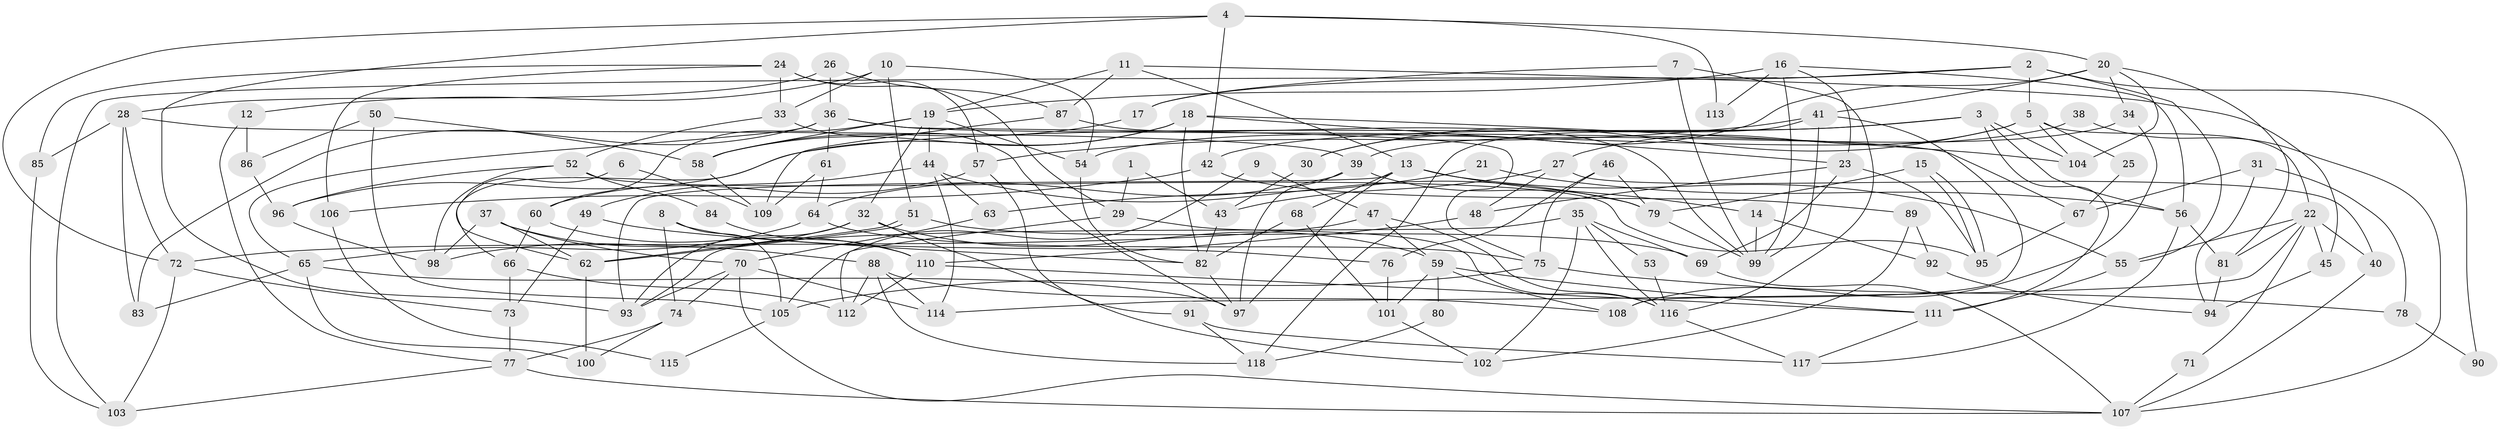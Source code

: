 // coarse degree distribution, {2: 0.0958904109589041, 7: 0.1643835616438356, 5: 0.2054794520547945, 4: 0.1917808219178082, 3: 0.136986301369863, 6: 0.1232876712328767, 9: 0.0684931506849315, 8: 0.0136986301369863}
// Generated by graph-tools (version 1.1) at 2025/42/03/06/25 10:42:00]
// undirected, 118 vertices, 236 edges
graph export_dot {
graph [start="1"]
  node [color=gray90,style=filled];
  1;
  2;
  3;
  4;
  5;
  6;
  7;
  8;
  9;
  10;
  11;
  12;
  13;
  14;
  15;
  16;
  17;
  18;
  19;
  20;
  21;
  22;
  23;
  24;
  25;
  26;
  27;
  28;
  29;
  30;
  31;
  32;
  33;
  34;
  35;
  36;
  37;
  38;
  39;
  40;
  41;
  42;
  43;
  44;
  45;
  46;
  47;
  48;
  49;
  50;
  51;
  52;
  53;
  54;
  55;
  56;
  57;
  58;
  59;
  60;
  61;
  62;
  63;
  64;
  65;
  66;
  67;
  68;
  69;
  70;
  71;
  72;
  73;
  74;
  75;
  76;
  77;
  78;
  79;
  80;
  81;
  82;
  83;
  84;
  85;
  86;
  87;
  88;
  89;
  90;
  91;
  92;
  93;
  94;
  95;
  96;
  97;
  98;
  99;
  100;
  101;
  102;
  103;
  104;
  105;
  106;
  107;
  108;
  109;
  110;
  111;
  112;
  113;
  114;
  115;
  116;
  117;
  118;
  1 -- 29;
  1 -- 43;
  2 -- 55;
  2 -- 103;
  2 -- 5;
  2 -- 17;
  2 -- 90;
  3 -- 42;
  3 -- 104;
  3 -- 56;
  3 -- 96;
  3 -- 111;
  4 -- 93;
  4 -- 20;
  4 -- 42;
  4 -- 72;
  4 -- 113;
  5 -- 104;
  5 -- 22;
  5 -- 25;
  5 -- 27;
  5 -- 30;
  6 -- 109;
  6 -- 62;
  7 -- 99;
  7 -- 17;
  7 -- 116;
  8 -- 74;
  8 -- 76;
  8 -- 105;
  9 -- 105;
  9 -- 47;
  10 -- 33;
  10 -- 12;
  10 -- 51;
  10 -- 54;
  11 -- 19;
  11 -- 13;
  11 -- 45;
  11 -- 87;
  12 -- 86;
  12 -- 77;
  13 -- 55;
  13 -- 97;
  13 -- 14;
  13 -- 68;
  13 -- 93;
  14 -- 99;
  14 -- 92;
  15 -- 95;
  15 -- 95;
  15 -- 79;
  16 -- 99;
  16 -- 23;
  16 -- 19;
  16 -- 56;
  16 -- 113;
  17 -- 58;
  18 -- 66;
  18 -- 82;
  18 -- 23;
  18 -- 58;
  18 -- 104;
  19 -- 58;
  19 -- 32;
  19 -- 44;
  19 -- 54;
  19 -- 60;
  20 -- 81;
  20 -- 30;
  20 -- 34;
  20 -- 41;
  20 -- 104;
  21 -- 56;
  21 -- 63;
  22 -- 114;
  22 -- 40;
  22 -- 45;
  22 -- 55;
  22 -- 71;
  22 -- 81;
  23 -- 48;
  23 -- 69;
  23 -- 95;
  24 -- 33;
  24 -- 57;
  24 -- 29;
  24 -- 85;
  24 -- 106;
  25 -- 67;
  26 -- 87;
  26 -- 28;
  26 -- 36;
  27 -- 40;
  27 -- 43;
  27 -- 48;
  28 -- 39;
  28 -- 72;
  28 -- 83;
  28 -- 85;
  29 -- 116;
  29 -- 112;
  30 -- 43;
  31 -- 94;
  31 -- 67;
  31 -- 78;
  32 -- 93;
  32 -- 59;
  32 -- 98;
  32 -- 102;
  33 -- 97;
  33 -- 52;
  34 -- 108;
  34 -- 39;
  35 -- 69;
  35 -- 93;
  35 -- 53;
  35 -- 102;
  35 -- 116;
  36 -- 83;
  36 -- 61;
  36 -- 65;
  36 -- 67;
  36 -- 75;
  37 -- 98;
  37 -- 88;
  37 -- 62;
  37 -- 70;
  38 -- 107;
  38 -- 54;
  39 -- 97;
  39 -- 64;
  39 -- 79;
  40 -- 107;
  41 -- 108;
  41 -- 57;
  41 -- 99;
  41 -- 118;
  42 -- 89;
  42 -- 106;
  43 -- 82;
  44 -- 49;
  44 -- 63;
  44 -- 79;
  44 -- 114;
  45 -- 94;
  46 -- 79;
  46 -- 75;
  46 -- 76;
  47 -- 116;
  47 -- 59;
  47 -- 72;
  48 -- 110;
  49 -- 73;
  49 -- 82;
  50 -- 58;
  50 -- 105;
  50 -- 86;
  51 -- 62;
  51 -- 62;
  51 -- 69;
  52 -- 95;
  52 -- 96;
  52 -- 84;
  52 -- 98;
  53 -- 116;
  54 -- 82;
  55 -- 111;
  56 -- 81;
  56 -- 117;
  57 -- 60;
  57 -- 91;
  58 -- 109;
  59 -- 111;
  59 -- 80;
  59 -- 101;
  59 -- 108;
  60 -- 110;
  60 -- 66;
  61 -- 64;
  61 -- 109;
  62 -- 100;
  63 -- 70;
  64 -- 65;
  64 -- 75;
  65 -- 100;
  65 -- 83;
  65 -- 97;
  66 -- 112;
  66 -- 73;
  67 -- 95;
  68 -- 101;
  68 -- 82;
  69 -- 107;
  70 -- 107;
  70 -- 74;
  70 -- 93;
  70 -- 114;
  71 -- 107;
  72 -- 73;
  72 -- 103;
  73 -- 77;
  74 -- 77;
  74 -- 100;
  75 -- 78;
  75 -- 105;
  76 -- 101;
  77 -- 103;
  77 -- 107;
  78 -- 90;
  79 -- 99;
  80 -- 118;
  81 -- 94;
  82 -- 97;
  84 -- 110;
  85 -- 103;
  86 -- 96;
  87 -- 99;
  87 -- 109;
  88 -- 118;
  88 -- 114;
  88 -- 108;
  88 -- 112;
  89 -- 102;
  89 -- 92;
  91 -- 117;
  91 -- 118;
  92 -- 94;
  96 -- 98;
  101 -- 102;
  105 -- 115;
  106 -- 115;
  110 -- 111;
  110 -- 112;
  111 -- 117;
  116 -- 117;
}
